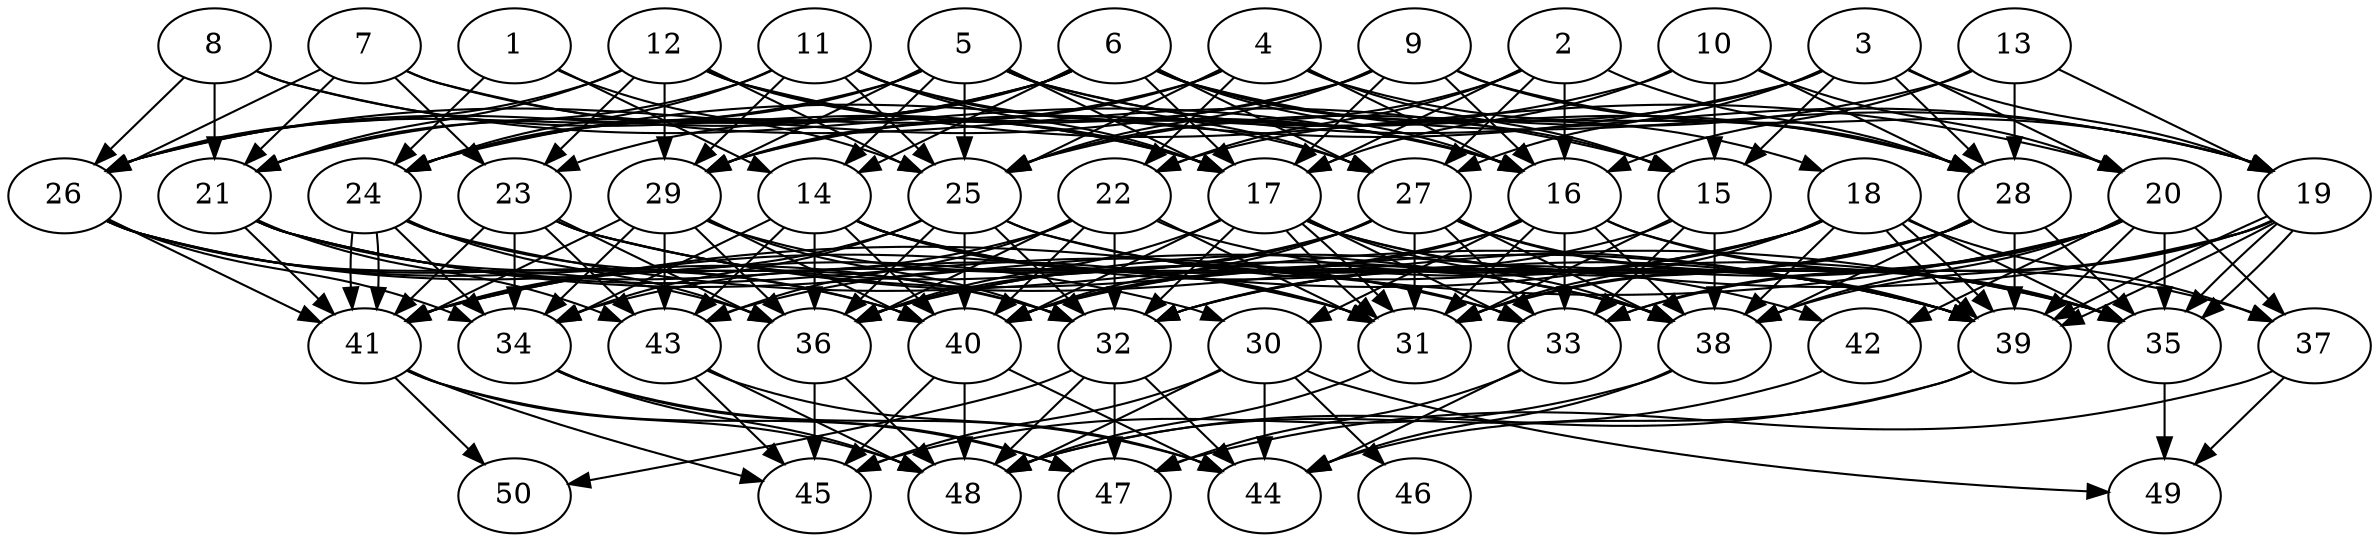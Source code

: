 // DAG automatically generated by daggen at Thu Oct  3 14:07:57 2019
// ./daggen --dot -n 50 --ccr 0.5 --fat 0.7 --regular 0.9 --density 0.7 --mindata 5242880 --maxdata 52428800 
digraph G {
  1 [size="13965312", alpha="0.14", expect_size="6982656"] 
  1 -> 14 [size ="6982656"]
  1 -> 24 [size ="6982656"]
  1 -> 25 [size ="6982656"]
  2 [size="21313536", alpha="0.17", expect_size="10656768"] 
  2 -> 16 [size ="10656768"]
  2 -> 17 [size ="10656768"]
  2 -> 22 [size ="10656768"]
  2 -> 25 [size ="10656768"]
  2 -> 27 [size ="10656768"]
  2 -> 28 [size ="10656768"]
  3 [size="60413952", alpha="0.04", expect_size="30206976"] 
  3 -> 15 [size ="30206976"]
  3 -> 19 [size ="30206976"]
  3 -> 20 [size ="30206976"]
  3 -> 22 [size ="30206976"]
  3 -> 24 [size ="30206976"]
  3 -> 27 [size ="30206976"]
  3 -> 28 [size ="30206976"]
  4 [size="88827904", alpha="0.02", expect_size="44413952"] 
  4 -> 15 [size ="44413952"]
  4 -> 16 [size ="44413952"]
  4 -> 22 [size ="44413952"]
  4 -> 24 [size ="44413952"]
  4 -> 25 [size ="44413952"]
  4 -> 28 [size ="44413952"]
  4 -> 29 [size ="44413952"]
  5 [size="32284672", alpha="0.19", expect_size="16142336"] 
  5 -> 14 [size ="16142336"]
  5 -> 17 [size ="16142336"]
  5 -> 19 [size ="16142336"]
  5 -> 24 [size ="16142336"]
  5 -> 25 [size ="16142336"]
  5 -> 26 [size ="16142336"]
  5 -> 27 [size ="16142336"]
  5 -> 28 [size ="16142336"]
  5 -> 29 [size ="16142336"]
  6 [size="48861184", alpha="0.08", expect_size="24430592"] 
  6 -> 14 [size ="24430592"]
  6 -> 15 [size ="24430592"]
  6 -> 16 [size ="24430592"]
  6 -> 17 [size ="24430592"]
  6 -> 18 [size ="24430592"]
  6 -> 19 [size ="24430592"]
  6 -> 21 [size ="24430592"]
  6 -> 23 [size ="24430592"]
  6 -> 24 [size ="24430592"]
  6 -> 26 [size ="24430592"]
  6 -> 27 [size ="24430592"]
  7 [size="83822592", alpha="0.04", expect_size="41911296"] 
  7 -> 15 [size ="41911296"]
  7 -> 17 [size ="41911296"]
  7 -> 21 [size ="41911296"]
  7 -> 23 [size ="41911296"]
  7 -> 26 [size ="41911296"]
  8 [size="14909440", alpha="0.20", expect_size="7454720"] 
  8 -> 16 [size ="7454720"]
  8 -> 17 [size ="7454720"]
  8 -> 21 [size ="7454720"]
  8 -> 26 [size ="7454720"]
  9 [size="104644608", alpha="0.03", expect_size="52322304"] 
  9 -> 16 [size ="52322304"]
  9 -> 17 [size ="52322304"]
  9 -> 19 [size ="52322304"]
  9 -> 25 [size ="52322304"]
  9 -> 26 [size ="52322304"]
  9 -> 28 [size ="52322304"]
  9 -> 29 [size ="52322304"]
  10 [size="24430592", alpha="0.10", expect_size="12215296"] 
  10 -> 15 [size ="12215296"]
  10 -> 17 [size ="12215296"]
  10 -> 20 [size ="12215296"]
  10 -> 28 [size ="12215296"]
  10 -> 29 [size ="12215296"]
  11 [size="95627264", alpha="0.09", expect_size="47813632"] 
  11 -> 16 [size ="47813632"]
  11 -> 17 [size ="47813632"]
  11 -> 21 [size ="47813632"]
  11 -> 24 [size ="47813632"]
  11 -> 25 [size ="47813632"]
  11 -> 27 [size ="47813632"]
  11 -> 29 [size ="47813632"]
  12 [size="69025792", alpha="0.04", expect_size="34512896"] 
  12 -> 16 [size ="34512896"]
  12 -> 17 [size ="34512896"]
  12 -> 20 [size ="34512896"]
  12 -> 21 [size ="34512896"]
  12 -> 23 [size ="34512896"]
  12 -> 25 [size ="34512896"]
  12 -> 26 [size ="34512896"]
  12 -> 29 [size ="34512896"]
  13 [size="55496704", alpha="0.05", expect_size="27748352"] 
  13 -> 16 [size ="27748352"]
  13 -> 19 [size ="27748352"]
  13 -> 25 [size ="27748352"]
  13 -> 28 [size ="27748352"]
  14 [size="72232960", alpha="0.06", expect_size="36116480"] 
  14 -> 31 [size ="36116480"]
  14 -> 33 [size ="36116480"]
  14 -> 34 [size ="36116480"]
  14 -> 36 [size ="36116480"]
  14 -> 38 [size ="36116480"]
  14 -> 39 [size ="36116480"]
  14 -> 40 [size ="36116480"]
  14 -> 43 [size ="36116480"]
  15 [size="80277504", alpha="0.02", expect_size="40138752"] 
  15 -> 31 [size ="40138752"]
  15 -> 33 [size ="40138752"]
  15 -> 38 [size ="40138752"]
  15 -> 40 [size ="40138752"]
  16 [size="74942464", alpha="0.08", expect_size="37471232"] 
  16 -> 30 [size ="37471232"]
  16 -> 31 [size ="37471232"]
  16 -> 33 [size ="37471232"]
  16 -> 35 [size ="37471232"]
  16 -> 37 [size ="37471232"]
  16 -> 38 [size ="37471232"]
  16 -> 40 [size ="37471232"]
  16 -> 43 [size ="37471232"]
  17 [size="19275776", alpha="0.04", expect_size="9637888"] 
  17 -> 31 [size ="9637888"]
  17 -> 31 [size ="9637888"]
  17 -> 32 [size ="9637888"]
  17 -> 33 [size ="9637888"]
  17 -> 35 [size ="9637888"]
  17 -> 36 [size ="9637888"]
  17 -> 38 [size ="9637888"]
  17 -> 39 [size ="9637888"]
  17 -> 40 [size ="9637888"]
  18 [size="38221824", alpha="0.11", expect_size="19110912"] 
  18 -> 31 [size ="19110912"]
  18 -> 32 [size ="19110912"]
  18 -> 35 [size ="19110912"]
  18 -> 36 [size ="19110912"]
  18 -> 37 [size ="19110912"]
  18 -> 38 [size ="19110912"]
  18 -> 39 [size ="19110912"]
  18 -> 39 [size ="19110912"]
  18 -> 41 [size ="19110912"]
  19 [size="37828608", alpha="0.18", expect_size="18914304"] 
  19 -> 33 [size ="18914304"]
  19 -> 35 [size ="18914304"]
  19 -> 35 [size ="18914304"]
  19 -> 36 [size ="18914304"]
  19 -> 38 [size ="18914304"]
  19 -> 39 [size ="18914304"]
  19 -> 39 [size ="18914304"]
  20 [size="53469184", alpha="0.04", expect_size="26734592"] 
  20 -> 31 [size ="26734592"]
  20 -> 32 [size ="26734592"]
  20 -> 33 [size ="26734592"]
  20 -> 35 [size ="26734592"]
  20 -> 37 [size ="26734592"]
  20 -> 38 [size ="26734592"]
  20 -> 39 [size ="26734592"]
  20 -> 41 [size ="26734592"]
  20 -> 42 [size ="26734592"]
  21 [size="99581952", alpha="0.12", expect_size="49790976"] 
  21 -> 31 [size ="49790976"]
  21 -> 33 [size ="49790976"]
  21 -> 38 [size ="49790976"]
  21 -> 40 [size ="49790976"]
  21 -> 41 [size ="49790976"]
  21 -> 43 [size ="49790976"]
  22 [size="47523840", alpha="0.01", expect_size="23761920"] 
  22 -> 31 [size ="23761920"]
  22 -> 32 [size ="23761920"]
  22 -> 36 [size ="23761920"]
  22 -> 39 [size ="23761920"]
  22 -> 40 [size ="23761920"]
  22 -> 41 [size ="23761920"]
  22 -> 43 [size ="23761920"]
  23 [size="67063808", alpha="0.01", expect_size="33531904"] 
  23 -> 34 [size ="33531904"]
  23 -> 35 [size ="33531904"]
  23 -> 36 [size ="33531904"]
  23 -> 38 [size ="33531904"]
  23 -> 39 [size ="33531904"]
  23 -> 41 [size ="33531904"]
  23 -> 43 [size ="33531904"]
  24 [size="88657920", alpha="0.18", expect_size="44328960"] 
  24 -> 32 [size ="44328960"]
  24 -> 34 [size ="44328960"]
  24 -> 36 [size ="44328960"]
  24 -> 39 [size ="44328960"]
  24 -> 41 [size ="44328960"]
  24 -> 41 [size ="44328960"]
  25 [size="20371456", alpha="0.19", expect_size="10185728"] 
  25 -> 32 [size ="10185728"]
  25 -> 34 [size ="10185728"]
  25 -> 35 [size ="10185728"]
  25 -> 36 [size ="10185728"]
  25 -> 40 [size ="10185728"]
  25 -> 41 [size ="10185728"]
  25 -> 42 [size ="10185728"]
  26 [size="29018112", alpha="0.08", expect_size="14509056"] 
  26 -> 30 [size ="14509056"]
  26 -> 32 [size ="14509056"]
  26 -> 34 [size ="14509056"]
  26 -> 36 [size ="14509056"]
  26 -> 40 [size ="14509056"]
  26 -> 41 [size ="14509056"]
  27 [size="67868672", alpha="0.13", expect_size="33934336"] 
  27 -> 31 [size ="33934336"]
  27 -> 33 [size ="33934336"]
  27 -> 34 [size ="33934336"]
  27 -> 35 [size ="33934336"]
  27 -> 36 [size ="33934336"]
  27 -> 38 [size ="33934336"]
  27 -> 39 [size ="33934336"]
  27 -> 40 [size ="33934336"]
  28 [size="86665216", alpha="0.19", expect_size="43332608"] 
  28 -> 31 [size ="43332608"]
  28 -> 32 [size ="43332608"]
  28 -> 35 [size ="43332608"]
  28 -> 38 [size ="43332608"]
  28 -> 39 [size ="43332608"]
  28 -> 40 [size ="43332608"]
  29 [size="45690880", alpha="0.05", expect_size="22845440"] 
  29 -> 31 [size ="22845440"]
  29 -> 32 [size ="22845440"]
  29 -> 34 [size ="22845440"]
  29 -> 36 [size ="22845440"]
  29 -> 40 [size ="22845440"]
  29 -> 41 [size ="22845440"]
  29 -> 43 [size ="22845440"]
  30 [size="36294656", alpha="0.13", expect_size="18147328"] 
  30 -> 44 [size ="18147328"]
  30 -> 45 [size ="18147328"]
  30 -> 46 [size ="18147328"]
  30 -> 48 [size ="18147328"]
  30 -> 49 [size ="18147328"]
  31 [size="57069568", alpha="0.00", expect_size="28534784"] 
  31 -> 48 [size ="28534784"]
  32 [size="17125376", alpha="0.19", expect_size="8562688"] 
  32 -> 44 [size ="8562688"]
  32 -> 47 [size ="8562688"]
  32 -> 48 [size ="8562688"]
  32 -> 50 [size ="8562688"]
  33 [size="21663744", alpha="0.08", expect_size="10831872"] 
  33 -> 44 [size ="10831872"]
  33 -> 47 [size ="10831872"]
  34 [size="26238976", alpha="0.10", expect_size="13119488"] 
  34 -> 44 [size ="13119488"]
  34 -> 47 [size ="13119488"]
  34 -> 48 [size ="13119488"]
  35 [size="14823424", alpha="0.07", expect_size="7411712"] 
  35 -> 49 [size ="7411712"]
  36 [size="103589888", alpha="0.17", expect_size="51794944"] 
  36 -> 45 [size ="51794944"]
  36 -> 48 [size ="51794944"]
  37 [size="47798272", alpha="0.09", expect_size="23899136"] 
  37 -> 47 [size ="23899136"]
  37 -> 49 [size ="23899136"]
  38 [size="15157248", alpha="0.07", expect_size="7578624"] 
  38 -> 44 [size ="7578624"]
  38 -> 45 [size ="7578624"]
  39 [size="104464384", alpha="0.11", expect_size="52232192"] 
  39 -> 44 [size ="52232192"]
  39 -> 48 [size ="52232192"]
  40 [size="32387072", alpha="0.04", expect_size="16193536"] 
  40 -> 44 [size ="16193536"]
  40 -> 45 [size ="16193536"]
  40 -> 48 [size ="16193536"]
  41 [size="95991808", alpha="0.16", expect_size="47995904"] 
  41 -> 45 [size ="47995904"]
  41 -> 47 [size ="47995904"]
  41 -> 48 [size ="47995904"]
  41 -> 50 [size ="47995904"]
  42 [size="97300480", alpha="0.15", expect_size="48650240"] 
  42 -> 48 [size ="48650240"]
  43 [size="94859264", alpha="0.07", expect_size="47429632"] 
  43 -> 44 [size ="47429632"]
  43 -> 45 [size ="47429632"]
  43 -> 48 [size ="47429632"]
  44 [size="39303168", alpha="0.15", expect_size="19651584"] 
  45 [size="86757376", alpha="0.06", expect_size="43378688"] 
  46 [size="23898112", alpha="0.20", expect_size="11949056"] 
  47 [size="103927808", alpha="0.06", expect_size="51963904"] 
  48 [size="52520960", alpha="0.09", expect_size="26260480"] 
  49 [size="86159360", alpha="0.19", expect_size="43079680"] 
  50 [size="43442176", alpha="0.14", expect_size="21721088"] 
}
